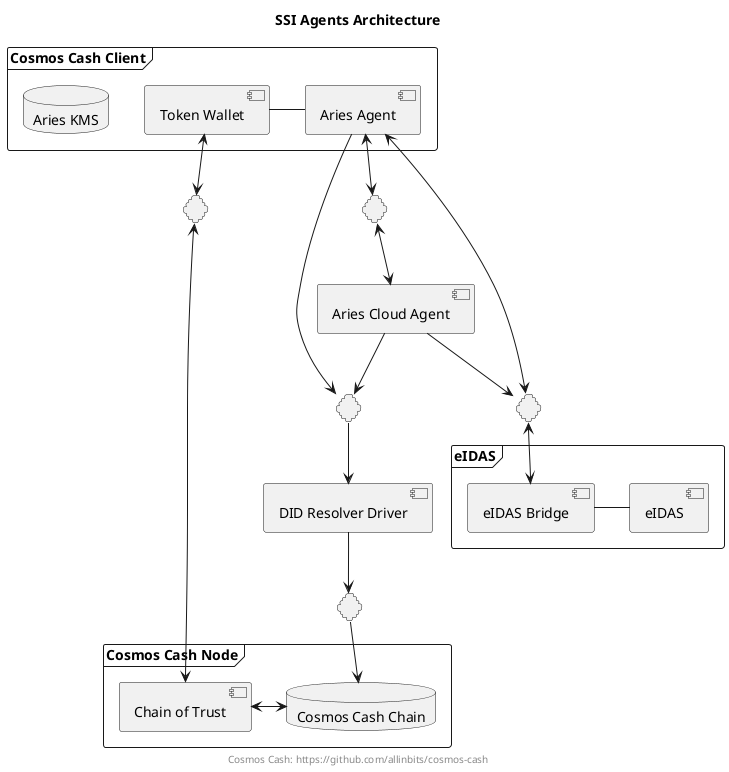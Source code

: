 @startuml

title SSI Agents Architecture
footer Cosmos Cash: https://github.com/allinbits/cosmos-cash

<style>
archimateDiagram {
  LineColor #222
  FontName sans
}
</style>
skinparam monochrome false
skinparam shadowing false


frame "Cosmos Cash Client" {
  [Token Wallet] as tw
  [Aries Agent] as aa
  database "Aries KMS"
}

cloud " " as net1
cloud " " as net2
cloud " " as net3
cloud " " as net4
cloud " " as net5

frame "Cosmos Cash Node" {
    database "Cosmos Cash Chain" as ccc
    [Chain of Trust] as ct
    [ct] <-> [ccc]
}

[DID Resolver Driver] as drd
[Aries Cloud Agent] as aca

frame "eIDAS" {
    [eIDAS Bridge] as eb
    [eIDAS] as e
    [eb] - [e]
}


[tw] - [aa]

[aa]  <--> [net1]
[net1] <--> [aca]
[aa] --> [net2]
[aca] --> [net2]

[net2] --> [drd]

[aa]  <--> [net3]
[net3] <--> [eb]
[aca] --> [net3]



[tw] <--> [net4]
[net4] <--> [ct]

[drd] --> [net5]
[net5] --> [ccc]





@enduml